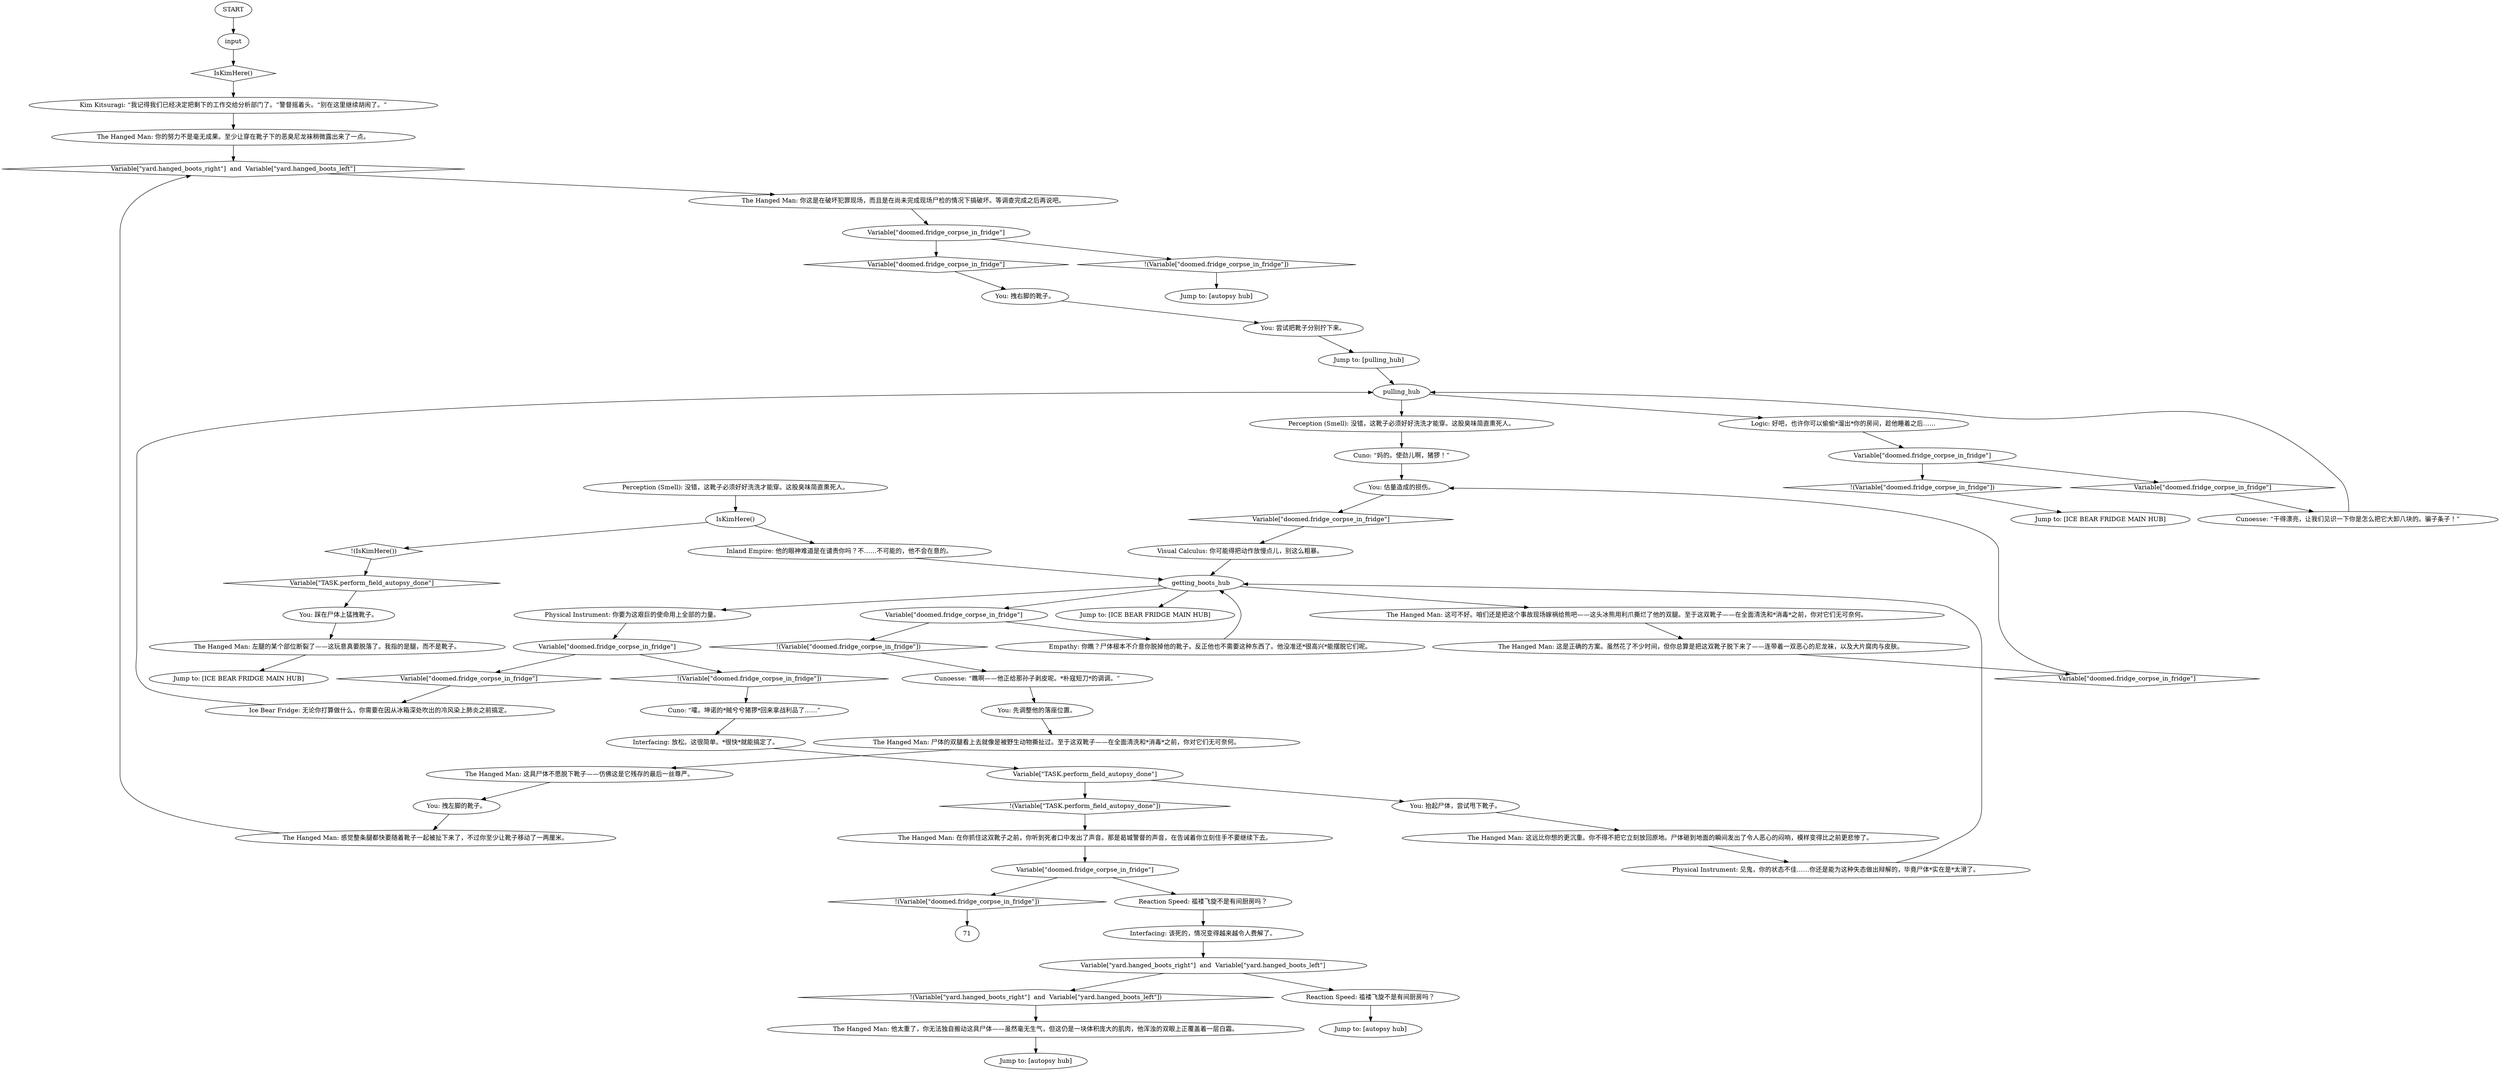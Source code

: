 # YARD / HANGED MAN BOOTS
# If Kim is not there, you can take off the boots once the body is down.
# ==================================================
digraph G {
	  0 [label="START"];
	  1 [label="input"];
	  2 [label="The Hanged Man: 感觉整条腿都快要随着靴子一起被扯下来了，不过你至少让靴子移动了一两厘米。"];
	  3 [label="Ice Bear Fridge: 无论你打算做什么，你需要在因从冰箱深处吹出的冷风染上肺炎之前搞定。"];
	  4 [label="The Hanged Man: 左腿的某个部位断裂了——这玩意真要脱落了。我指的是腿，而不是靴子。"];
	  5 [label="Cunoesse: “瞧啊——他正给那孙子剥皮呢。*朴寇短刀*的调调。”"];
	  6 [label="The Hanged Man: 在你抓住这双靴子之前，你听到死者口中发出了声音。那是曷城警督的声音，在告诫着你立刻住手不要继续下去。"];
	  7 [label="Cuno: “嚯。坤诺的*贼兮兮猪猡*回来拿战利品了……”"];
	  8 [label="Variable[\"doomed.fridge_corpse_in_fridge\"]"];
	  9 [label="Variable[\"doomed.fridge_corpse_in_fridge\"]", shape=diamond];
	  10 [label="!(Variable[\"doomed.fridge_corpse_in_fridge\"])", shape=diamond];
	  11 [label="The Hanged Man: 这远比你想的更沉重。你不得不把它立刻放回原地。尸体砸到地面的瞬间发出了令人恶心的闷响，模样变得比之前更悲惨了。"];
	  12 [label="pulling_hub"];
	  13 [label="Variable[\"doomed.fridge_corpse_in_fridge\"]"];
	  14 [label="Variable[\"doomed.fridge_corpse_in_fridge\"]", shape=diamond];
	  15 [label="!(Variable[\"doomed.fridge_corpse_in_fridge\"])", shape=diamond];
	  16 [label="Jump to: [autopsy hub]"];
	  17 [label="Kim Kitsuragi: “我记得我们已经决定把剩下的工作交给分析部门了。”警督摇着头。“别在这里继续胡闹了。”"];
	  18 [label="Jump to: [autopsy hub]"];
	  19 [label="You: 估量造成的损伤。"];
	  20 [label="getting_boots_hub"];
	  21 [label="Physical Instrument: 见鬼，你的状态不佳……你还是能为这种失态做出辩解的，毕竟尸体*实在是*太滑了。"];
	  22 [label="Variable[\"doomed.fridge_corpse_in_fridge\"]"];
	  23 [label="Variable[\"doomed.fridge_corpse_in_fridge\"]", shape=diamond];
	  24 [label="!(Variable[\"doomed.fridge_corpse_in_fridge\"])", shape=diamond];
	  25 [label="Perception (Smell): 没错，这靴子必须好好洗洗才能穿。这股臭味简直熏死人。"];
	  26 [label="The Hanged Man: 这具尸体不愿脱下靴子——仿佛这是它残存的最后一丝尊严。"];
	  27 [label="You: 踩在尸体上猛拽靴子。"];
	  28 [label="Variable[\"doomed.fridge_corpse_in_fridge\"]"];
	  29 [label="Variable[\"doomed.fridge_corpse_in_fridge\"]", shape=diamond];
	  30 [label="!(Variable[\"doomed.fridge_corpse_in_fridge\"])", shape=diamond];
	  31 [label="Empathy: 你瞧？尸体根本不介意你脱掉他的靴子。反正他也不需要这种东西了。他没准还*很高兴*能摆脱它们呢。"];
	  32 [label="Variable[\"TASK.perform_field_autopsy_done\"]"];
	  33 [label="Variable[\"TASK.perform_field_autopsy_done\"]", shape=diamond];
	  34 [label="!(Variable[\"TASK.perform_field_autopsy_done\"])", shape=diamond];
	  35 [label="You: 抬起尸体，尝试甩下靴子。"];
	  36 [label="The Hanged Man: 这可不好。咱们还是把这个事故现场嫁祸给熊吧——这头冰熊用利爪撕烂了他的双腿。至于这双靴子——在全面清洗和*消毒*之前，你对它们无可奈何。"];
	  37 [label="Visual Calculus: 你可能得把动作放慢点儿，别这么粗暴。"];
	  38 [label="Jump to: [ICE BEAR FRIDGE MAIN HUB]"];
	  39 [label="You: 拽右脚的靴子。"];
	  40 [label="Logic: 好吧，也许你可以偷偷*溜出*你的房间，趁他睡着之后……"];
	  41 [label="Variable[\"yard.hanged_boots_right\"]  and  Variable[\"yard.hanged_boots_left\"]"];
	  42 [label="Variable[\"yard.hanged_boots_right\"]  and  Variable[\"yard.hanged_boots_left\"]", shape=diamond];
	  43 [label="!(Variable[\"yard.hanged_boots_right\"]  and  Variable[\"yard.hanged_boots_left\"])", shape=diamond];
	  44 [label="Reaction Speed: 褴褛飞旋不是有间厨房吗？"];
	  45 [label="IsKimHere()"];
	  46 [label="IsKimHere()", shape=diamond];
	  47 [label="!(IsKimHere())", shape=diamond];
	  48 [label="Inland Empire: 他的眼神难道是在谴责你吗？不……不可能的，他不会在意的。"];
	  49 [label="Jump to: [autopsy hub]"];
	  50 [label="Jump to: [ICE BEAR FRIDGE MAIN HUB]"];
	  51 [label="Interfacing: 该死的，情况变得越来越令人费解了。"];
	  52 [label="The Hanged Man: 你的努力不是毫无成果。至少让穿在靴子下的恶臭尼龙袜稍微露出来了一点。"];
	  53 [label="You: 尝试把靴子分别拧下来。"];
	  54 [label="Jump to: [ICE BEAR FRIDGE MAIN HUB]"];
	  55 [label="Cunoesse: “干得漂亮，让我们见识一下你是怎么把它大卸八块的。骗子条子！”"];
	  56 [label="Interfacing: 放松。这很简单。*很快*就能搞定了。"];
	  57 [label="The Hanged Man: 你这是在破坏犯罪现场，而且是在尚未完成现场尸检的情况下搞破坏。等调查完成之后再说吧。"];
	  58 [label="Variable[\"doomed.fridge_corpse_in_fridge\"]"];
	  59 [label="Variable[\"doomed.fridge_corpse_in_fridge\"]", shape=diamond];
	  60 [label="!(Variable[\"doomed.fridge_corpse_in_fridge\"])", shape=diamond];
	  61 [label="Reaction Speed: 褴褛飞旋不是有间厨房吗？"];
	  62 [label="Cuno: “妈的。使劲儿啊，猪猡！”"];
	  63 [label="You: 先调整他的落座位置。"];
	  64 [label="Physical Instrument: 你要为这艰巨的使命用上全部的力量。"];
	  65 [label="You: 拽左脚的靴子。"];
	  66 [label="Perception (Smell): 没错，这靴子必须好好洗洗才能穿。这股臭味简直熏死人。"];
	  67 [label="The Hanged Man: 这是正确的方案。虽然花了不少时间，但你总算是把这双靴子脱下来了——连带着一双恶心的尼龙袜，以及大片腐肉与皮肤。"];
	  68 [label="Jump to: [pulling_hub]"];
	  69 [label="The Hanged Man: 他太重了，你无法独自搬动这具尸体——虽然毫无生气，但这仍是一块体积庞大的肌肉，他浑浊的双眼上正覆盖着一层白霜。"];
	  70 [label="The Hanged Man: 尸体的双腿看上去就像是被野生动物撕扯过。至于这双靴子——在全面清洗和*消毒*之前，你对它们无可奈何。"];
	  0 -> 1
	  1 -> 46
	  2 -> 42
	  3 -> 12
	  4 -> 38
	  5 -> 63
	  6 -> 58
	  7 -> 56
	  8 -> 9
	  8 -> 10
	  9 -> 55
	  10 -> 50
	  11 -> 21
	  12 -> 40
	  12 -> 66
	  13 -> 14
	  13 -> 15
	  14 -> 3
	  15 -> 7
	  17 -> 52
	  19 -> 59
	  20 -> 64
	  20 -> 36
	  20 -> 28
	  20 -> 54
	  21 -> 20
	  22 -> 24
	  22 -> 23
	  23 -> 39
	  24 -> 18
	  25 -> 45
	  26 -> 65
	  27 -> 4
	  28 -> 30
	  28 -> 31
	  29 -> 19
	  30 -> 5
	  31 -> 20
	  32 -> 34
	  32 -> 35
	  33 -> 27
	  34 -> 6
	  35 -> 11
	  36 -> 67
	  37 -> 20
	  39 -> 53
	  40 -> 8
	  41 -> 43
	  41 -> 44
	  42 -> 57
	  43 -> 69
	  44 -> 16
	  45 -> 48
	  45 -> 47
	  46 -> 17
	  47 -> 33
	  48 -> 20
	  51 -> 41
	  52 -> 42
	  53 -> 68
	  55 -> 12
	  56 -> 32
	  57 -> 22
	  58 -> 60
	  58 -> 61
	  59 -> 37
	  60 -> 71
	  61 -> 51
	  62 -> 19
	  63 -> 70
	  64 -> 13
	  65 -> 2
	  66 -> 62
	  67 -> 29
	  68 -> 12
	  69 -> 49
	  70 -> 26
}

